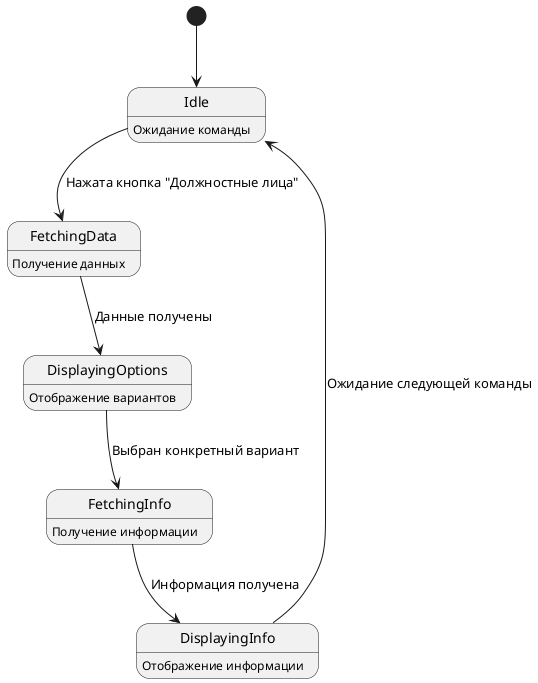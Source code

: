 @startuml
[*] --> Idle

Idle : Ожидание команды
Idle --> FetchingData : Нажата кнопка "Должностные лица"
FetchingData : Получение данных
FetchingData --> DisplayingOptions : Данные получены
DisplayingOptions : Отображение вариантов
DisplayingOptions --> FetchingInfo : Выбран конкретный вариант
FetchingInfo : Получение информации
FetchingInfo --> DisplayingInfo : Информация получена
DisplayingInfo : Отображение информации
DisplayingInfo --> Idle : Ожидание следующей команды
@enduml
